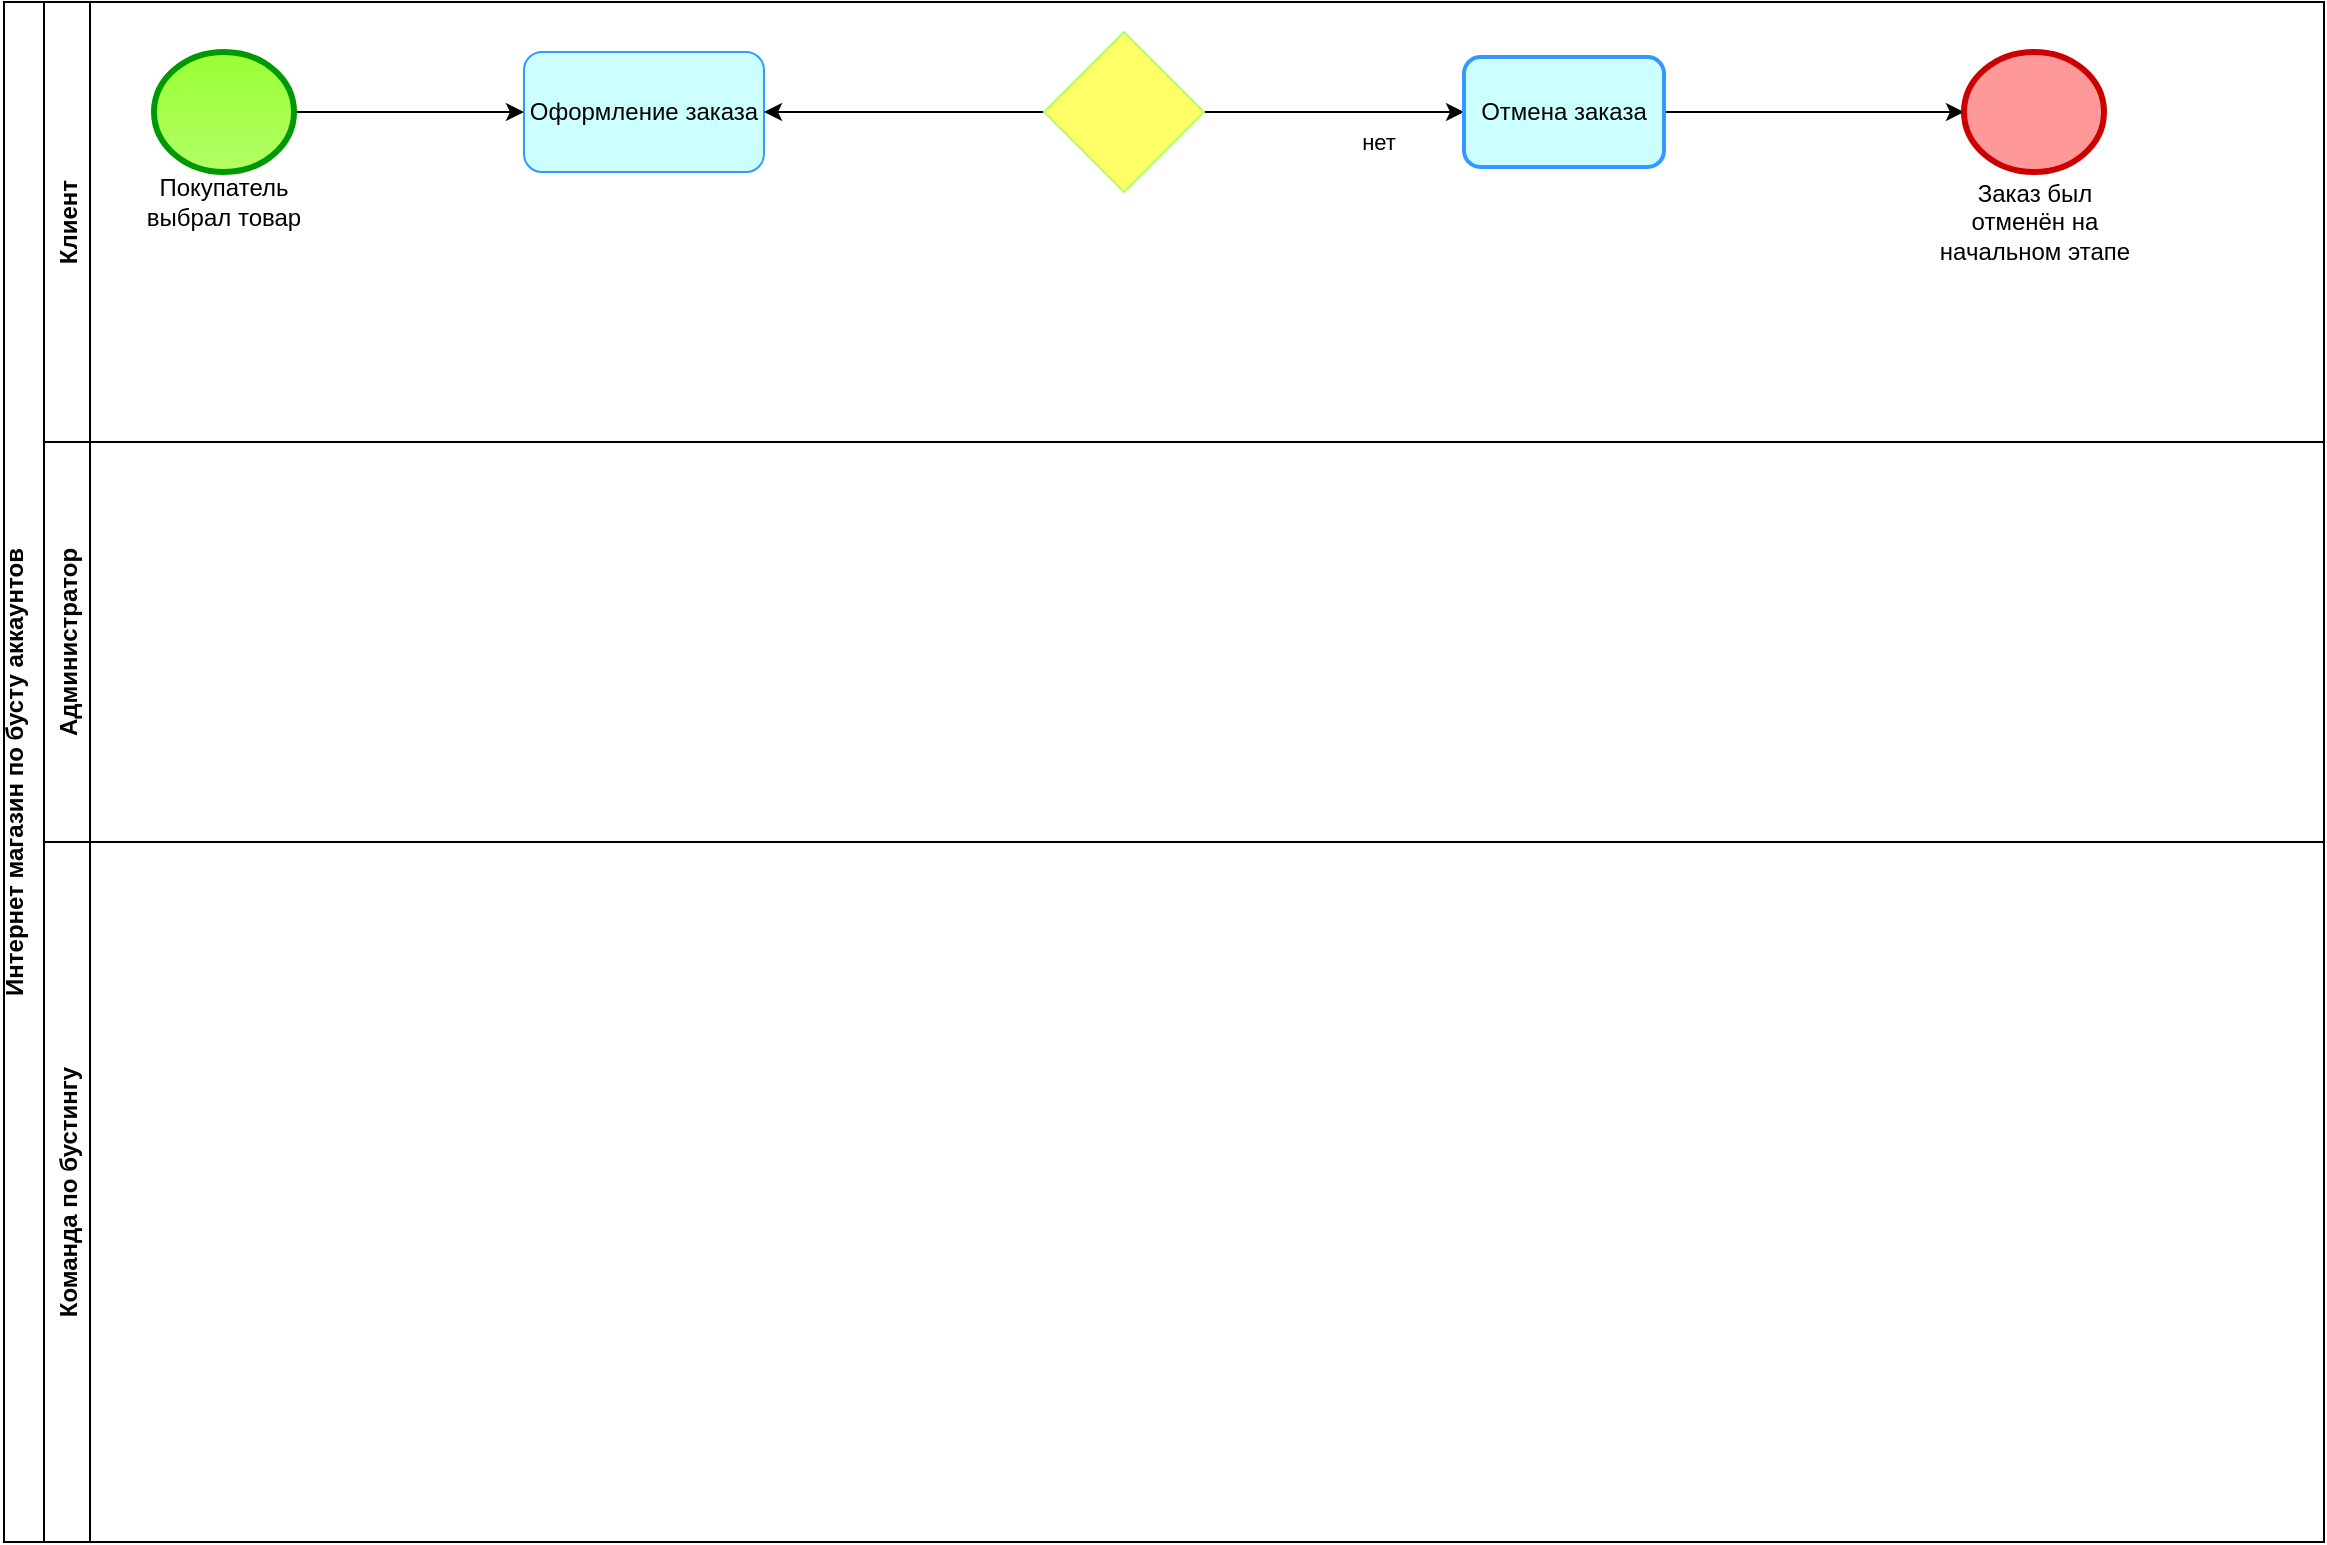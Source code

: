 <mxfile version="17.4.1" type="github">
  <diagram id="0U4CgZujcyzyxz3d1z1K" name="Page-1">
    <mxGraphModel dx="2591" dy="839" grid="1" gridSize="10" guides="1" tooltips="1" connect="1" arrows="1" fold="1" page="1" pageScale="1" pageWidth="1169" pageHeight="827" math="0" shadow="0">
      <root>
        <mxCell id="0" />
        <mxCell id="1" parent="0" />
        <mxCell id="7Rkt4dnO8JLoOcQxzTcG-1" value="Интернет магазин по бусту аккаунтов&#xa;" style="swimlane;horizontal=0;" parent="1" vertex="1">
          <mxGeometry width="1160" height="770" as="geometry" />
        </mxCell>
        <mxCell id="7Rkt4dnO8JLoOcQxzTcG-2" value="Клиент" style="swimlane;horizontal=0;" parent="7Rkt4dnO8JLoOcQxzTcG-1" vertex="1">
          <mxGeometry x="20" width="1140" height="220" as="geometry" />
        </mxCell>
        <mxCell id="7Rkt4dnO8JLoOcQxzTcG-9" value="Покупатель выбрал товар" style="text;html=1;strokeColor=none;fillColor=none;align=center;verticalAlign=middle;whiteSpace=wrap;rounded=0;" parent="7Rkt4dnO8JLoOcQxzTcG-2" vertex="1">
          <mxGeometry x="45" y="85" width="90" height="30" as="geometry" />
        </mxCell>
        <mxCell id="7Rkt4dnO8JLoOcQxzTcG-10" value="Оформление заказа" style="rounded=1;whiteSpace=wrap;html=1;strokeColor=#3399FF;fillColor=#CCFFFF;gradientColor=#CCFFFF;" parent="7Rkt4dnO8JLoOcQxzTcG-2" vertex="1">
          <mxGeometry x="240" y="25" width="120" height="60" as="geometry" />
        </mxCell>
        <mxCell id="7Rkt4dnO8JLoOcQxzTcG-14" value="нет" style="edgeStyle=orthogonalEdgeStyle;rounded=0;orthogonalLoop=1;jettySize=auto;html=1;startArrow=none;" parent="7Rkt4dnO8JLoOcQxzTcG-2" source="2EkvrHZwffCnipawTswE-7" target="7Rkt4dnO8JLoOcQxzTcG-13" edge="1">
          <mxGeometry x="0.333" y="-15" relative="1" as="geometry">
            <mxPoint x="530" y="45" as="sourcePoint" />
            <mxPoint as="offset" />
          </mxGeometry>
        </mxCell>
        <mxCell id="7Rkt4dnO8JLoOcQxzTcG-16" value="" style="edgeStyle=orthogonalEdgeStyle;rounded=0;orthogonalLoop=1;jettySize=auto;html=1;" parent="7Rkt4dnO8JLoOcQxzTcG-2" source="7Rkt4dnO8JLoOcQxzTcG-13" target="7Rkt4dnO8JLoOcQxzTcG-15" edge="1">
          <mxGeometry relative="1" as="geometry" />
        </mxCell>
        <mxCell id="7Rkt4dnO8JLoOcQxzTcG-13" value="Отмена заказа" style="rounded=1;whiteSpace=wrap;html=1;fillColor=#CCFFFF;strokeColor=#3399FF;strokeWidth=2;gradientColor=#CCFFFF;" parent="7Rkt4dnO8JLoOcQxzTcG-2" vertex="1">
          <mxGeometry x="710" y="27.5" width="100" height="55" as="geometry" />
        </mxCell>
        <mxCell id="7Rkt4dnO8JLoOcQxzTcG-15" value="" style="ellipse;whiteSpace=wrap;html=1;fillColor=#FF9999;strokeColor=#CC0000;rounded=1;strokeWidth=3;gradientColor=#FF9999;" parent="7Rkt4dnO8JLoOcQxzTcG-2" vertex="1">
          <mxGeometry x="960" y="25" width="70" height="60" as="geometry" />
        </mxCell>
        <mxCell id="7Rkt4dnO8JLoOcQxzTcG-19" value="" style="edgeStyle=orthogonalEdgeStyle;rounded=0;orthogonalLoop=1;jettySize=auto;html=1;" parent="7Rkt4dnO8JLoOcQxzTcG-2" source="7Rkt4dnO8JLoOcQxzTcG-17" target="7Rkt4dnO8JLoOcQxzTcG-10" edge="1">
          <mxGeometry relative="1" as="geometry" />
        </mxCell>
        <mxCell id="7Rkt4dnO8JLoOcQxzTcG-17" value="" style="ellipse;whiteSpace=wrap;html=1;fillColor=#99FF33;strokeColor=#009900;rounded=1;strokeWidth=3;gradientColor=#B3FF66;" parent="7Rkt4dnO8JLoOcQxzTcG-2" vertex="1">
          <mxGeometry x="55" y="25" width="70" height="60" as="geometry" />
        </mxCell>
        <mxCell id="2EkvrHZwffCnipawTswE-6" value="" style="endArrow=classic;html=1;rounded=0;entryX=1;entryY=0.5;entryDx=0;entryDy=0;exitX=0;exitY=0.5;exitDx=0;exitDy=0;" edge="1" parent="7Rkt4dnO8JLoOcQxzTcG-2" source="2EkvrHZwffCnipawTswE-7" target="7Rkt4dnO8JLoOcQxzTcG-10">
          <mxGeometry width="50" height="50" relative="1" as="geometry">
            <mxPoint x="510" y="45" as="sourcePoint" />
            <mxPoint x="520" y="25" as="targetPoint" />
          </mxGeometry>
        </mxCell>
        <mxCell id="2EkvrHZwffCnipawTswE-7" value="" style="rhombus;whiteSpace=wrap;html=1;strokeColor=#B3FF66;fillColor=#FFFF66;gradientColor=none;" vertex="1" parent="7Rkt4dnO8JLoOcQxzTcG-2">
          <mxGeometry x="500" y="15" width="80" height="80" as="geometry" />
        </mxCell>
        <mxCell id="2EkvrHZwffCnipawTswE-9" value="Заказ был отменён на начальном этапе" style="text;html=1;strokeColor=none;fillColor=none;align=center;verticalAlign=middle;whiteSpace=wrap;rounded=0;" vertex="1" parent="7Rkt4dnO8JLoOcQxzTcG-2">
          <mxGeometry x="942.5" y="95" width="105" height="30" as="geometry" />
        </mxCell>
        <mxCell id="7Rkt4dnO8JLoOcQxzTcG-5" value="Администратор" style="swimlane;horizontal=0;" parent="7Rkt4dnO8JLoOcQxzTcG-1" vertex="1">
          <mxGeometry x="20" y="220" width="1140" height="200" as="geometry" />
        </mxCell>
        <mxCell id="7Rkt4dnO8JLoOcQxzTcG-7" value="Команда по бустингу" style="swimlane;horizontal=0;" parent="7Rkt4dnO8JLoOcQxzTcG-1" vertex="1">
          <mxGeometry x="20" y="420" width="1140" height="350" as="geometry" />
        </mxCell>
      </root>
    </mxGraphModel>
  </diagram>
</mxfile>
